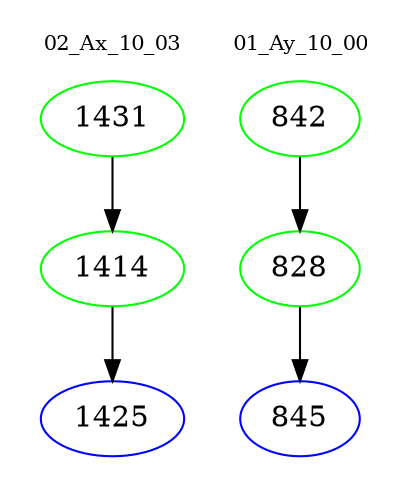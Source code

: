 digraph{
subgraph cluster_0 {
color = white
label = "02_Ax_10_03";
fontsize=10;
T0_1431 [label="1431", color="green"]
T0_1431 -> T0_1414 [color="black"]
T0_1414 [label="1414", color="green"]
T0_1414 -> T0_1425 [color="black"]
T0_1425 [label="1425", color="blue"]
}
subgraph cluster_1 {
color = white
label = "01_Ay_10_00";
fontsize=10;
T1_842 [label="842", color="green"]
T1_842 -> T1_828 [color="black"]
T1_828 [label="828", color="green"]
T1_828 -> T1_845 [color="black"]
T1_845 [label="845", color="blue"]
}
}
